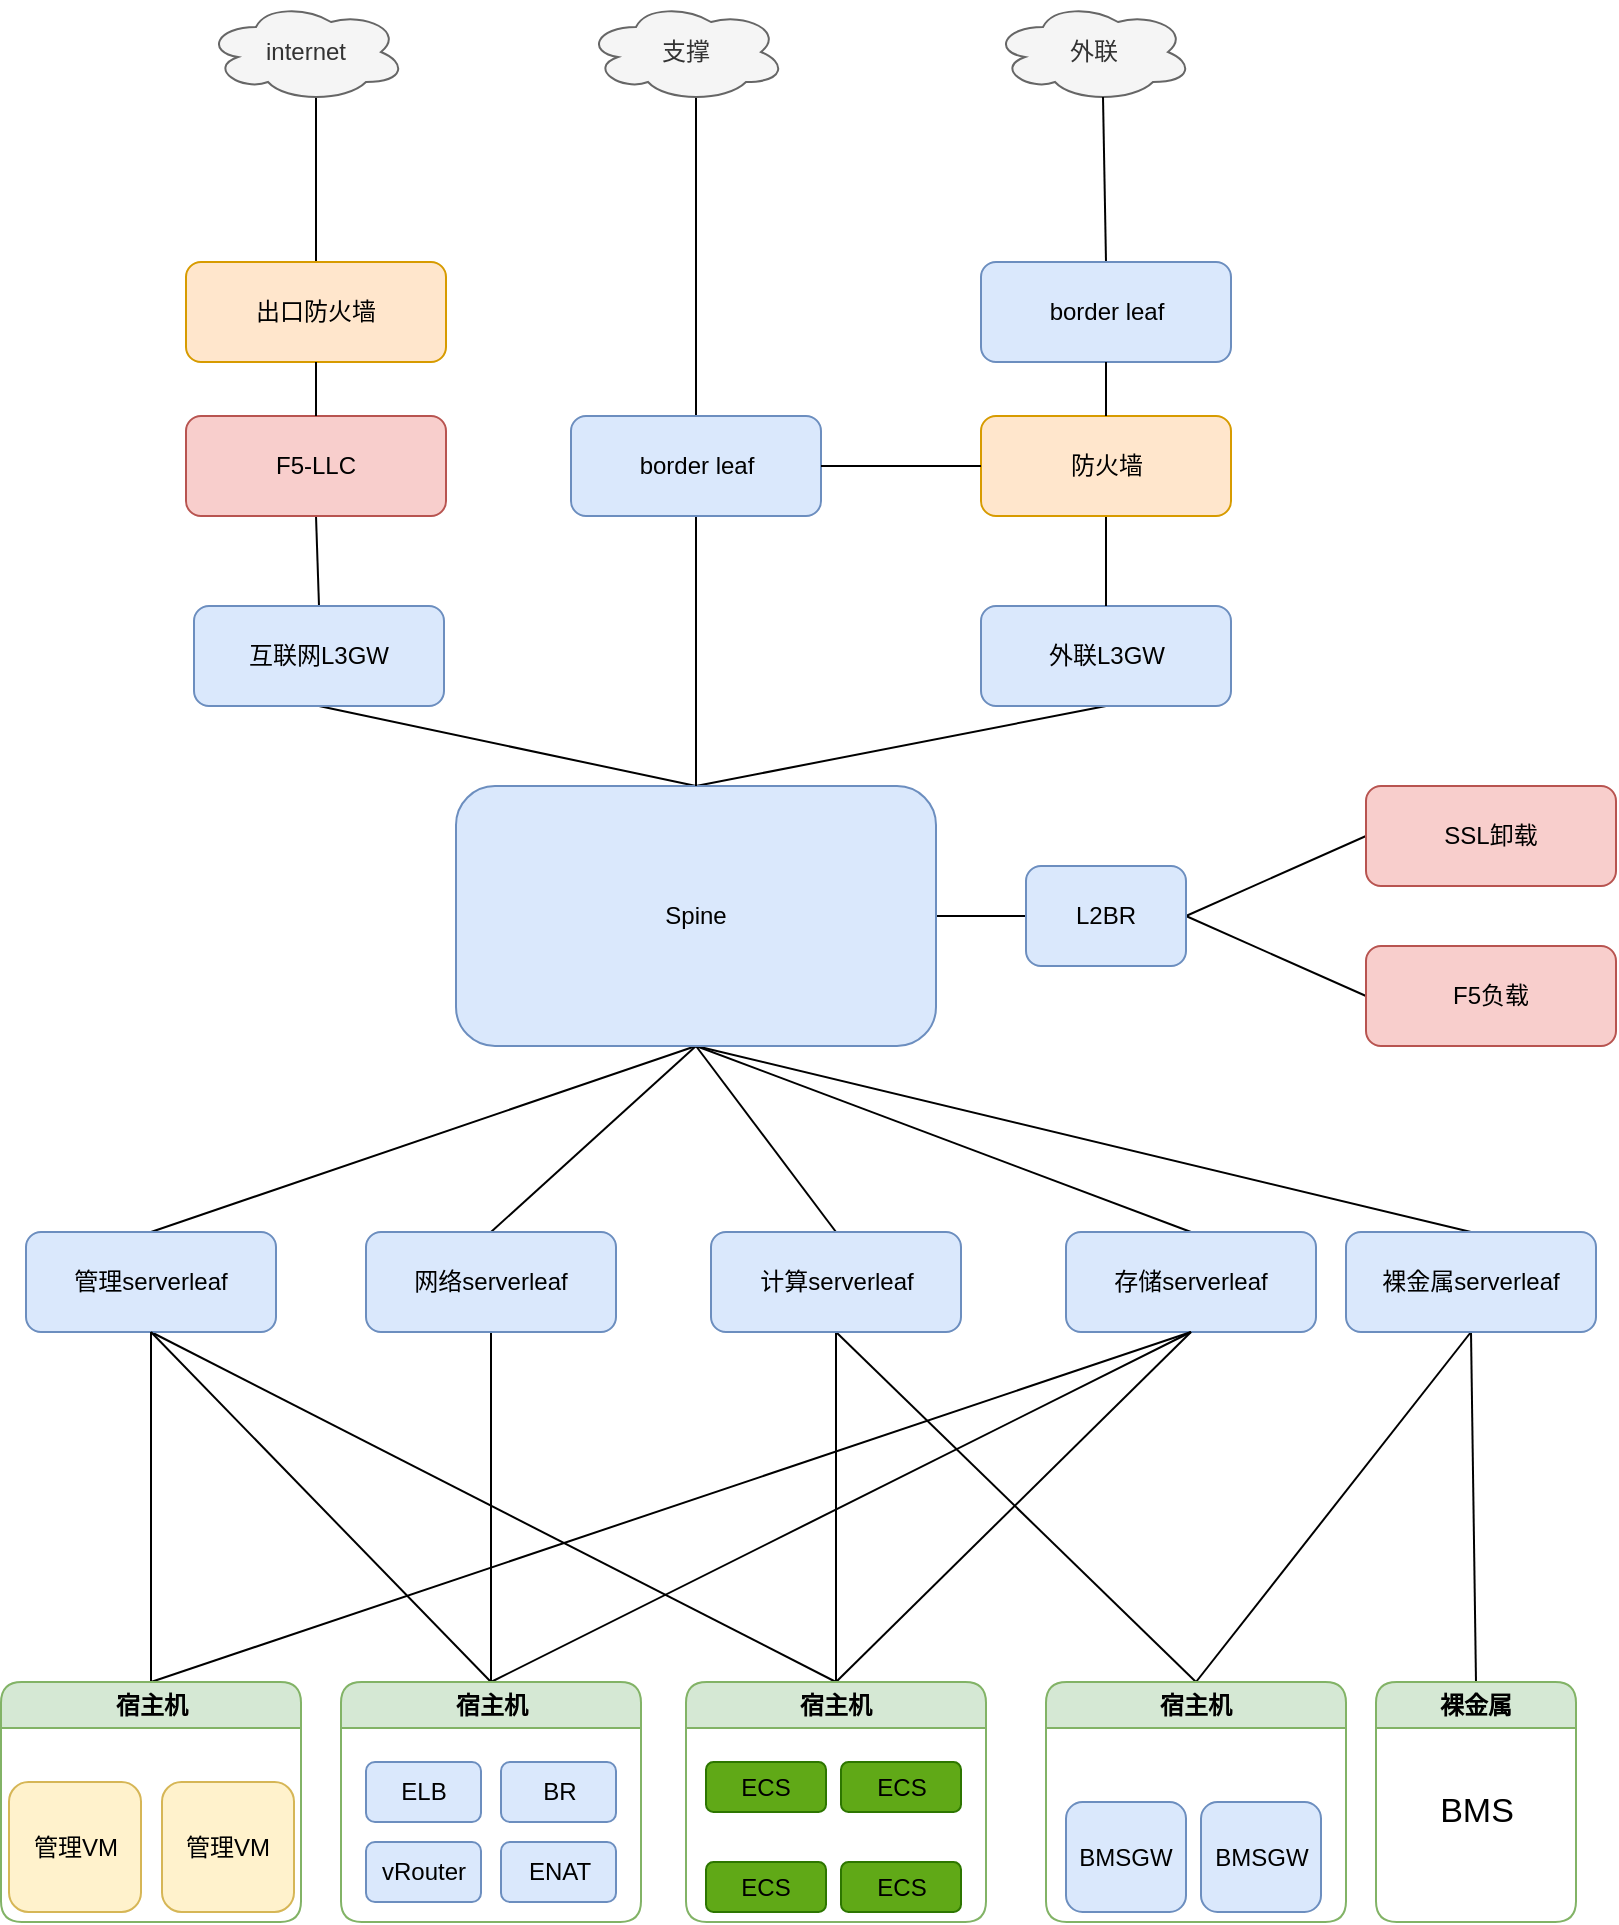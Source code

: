 <mxfile version="24.5.4" type="github">
  <diagram name="第 1 页" id="-AdflMlbAZ0lLxtPM5mr">
    <mxGraphModel dx="1193" dy="784" grid="1" gridSize="10" guides="1" tooltips="1" connect="1" arrows="0" fold="1" page="1" pageScale="1" pageWidth="827" pageHeight="1169" math="0" shadow="0">
      <root>
        <mxCell id="0" />
        <mxCell id="1" parent="0" />
        <mxCell id="uMnVHPd5ohVLabaKNJ_1-5" style="rounded=1;orthogonalLoop=1;jettySize=auto;html=1;exitX=0.55;exitY=0.95;exitDx=0;exitDy=0;exitPerimeter=0;entryX=0.5;entryY=0;entryDx=0;entryDy=0;shadow=0;deletable=1;cloneable=1;movable=1;strokeColor=default;align=center;verticalAlign=middle;fontFamily=Helvetica;fontSize=11;fontColor=default;labelBackgroundColor=default;startFill=1;endArrow=none;endFill=0;" edge="1" parent="1" source="uMnVHPd5ohVLabaKNJ_1-1" target="uMnVHPd5ohVLabaKNJ_1-2">
          <mxGeometry relative="1" as="geometry" />
        </mxCell>
        <mxCell id="uMnVHPd5ohVLabaKNJ_1-1" value="internet" style="ellipse;shape=cloud;whiteSpace=wrap;html=1;shadow=0;deletable=1;cloneable=1;movable=1;fillColor=#f5f5f5;fontColor=#333333;strokeColor=#666666;rounded=1;" vertex="1" parent="1">
          <mxGeometry x="120" y="68" width="100" height="50" as="geometry" />
        </mxCell>
        <mxCell id="uMnVHPd5ohVLabaKNJ_1-6" style="rounded=1;orthogonalLoop=1;jettySize=auto;html=1;exitX=0.5;exitY=1;exitDx=0;exitDy=0;entryX=0.5;entryY=0;entryDx=0;entryDy=0;shadow=0;deletable=1;cloneable=1;movable=1;strokeColor=default;align=center;verticalAlign=middle;fontFamily=Helvetica;fontSize=11;fontColor=default;labelBackgroundColor=default;startFill=1;endArrow=none;endFill=0;" edge="1" parent="1" source="uMnVHPd5ohVLabaKNJ_1-3" target="uMnVHPd5ohVLabaKNJ_1-7">
          <mxGeometry relative="1" as="geometry">
            <mxPoint x="180" y="390" as="targetPoint" />
          </mxGeometry>
        </mxCell>
        <mxCell id="uMnVHPd5ohVLabaKNJ_1-14" style="rounded=1;orthogonalLoop=1;jettySize=auto;html=1;exitX=0.5;exitY=1;exitDx=0;exitDy=0;entryX=0.5;entryY=0;entryDx=0;entryDy=0;shadow=0;deletable=1;cloneable=1;movable=1;strokeColor=default;align=center;verticalAlign=middle;fontFamily=Helvetica;fontSize=11;fontColor=default;labelBackgroundColor=default;startFill=1;endArrow=none;endFill=0;" edge="1" parent="1" source="uMnVHPd5ohVLabaKNJ_1-7" target="uMnVHPd5ohVLabaKNJ_1-9">
          <mxGeometry relative="1" as="geometry" />
        </mxCell>
        <mxCell id="uMnVHPd5ohVLabaKNJ_1-7" value="互联网L3GW" style="whiteSpace=wrap;html=1;rounded=1;shadow=0;deletable=1;cloneable=1;movable=1;fillColor=#dae8fc;strokeColor=#6c8ebf;" vertex="1" parent="1">
          <mxGeometry x="114" y="370" width="125" height="50" as="geometry" />
        </mxCell>
        <mxCell id="uMnVHPd5ohVLabaKNJ_1-15" style="rounded=1;orthogonalLoop=1;jettySize=auto;html=1;exitX=0.5;exitY=0;exitDx=0;exitDy=0;entryX=0.5;entryY=1;entryDx=0;entryDy=0;shadow=0;deletable=1;cloneable=1;movable=1;strokeColor=default;align=center;verticalAlign=middle;fontFamily=Helvetica;fontSize=11;fontColor=default;labelBackgroundColor=default;startFill=1;endArrow=none;endFill=0;" edge="1" parent="1" source="uMnVHPd5ohVLabaKNJ_1-9" target="uMnVHPd5ohVLabaKNJ_1-11">
          <mxGeometry relative="1" as="geometry" />
        </mxCell>
        <mxCell id="uMnVHPd5ohVLabaKNJ_1-16" style="rounded=1;orthogonalLoop=1;jettySize=auto;html=1;exitX=1;exitY=0.5;exitDx=0;exitDy=0;entryX=0;entryY=0.5;entryDx=0;entryDy=0;shadow=0;deletable=1;cloneable=1;movable=1;strokeColor=default;align=center;verticalAlign=middle;fontFamily=Helvetica;fontSize=11;fontColor=default;labelBackgroundColor=default;startFill=1;endArrow=none;endFill=0;" edge="1" parent="1" source="uMnVHPd5ohVLabaKNJ_1-9" target="uMnVHPd5ohVLabaKNJ_1-12">
          <mxGeometry relative="1" as="geometry" />
        </mxCell>
        <mxCell id="uMnVHPd5ohVLabaKNJ_1-27" style="rounded=1;orthogonalLoop=1;jettySize=auto;html=1;exitX=0.5;exitY=1;exitDx=0;exitDy=0;entryX=0.5;entryY=0;entryDx=0;entryDy=0;shadow=0;deletable=1;cloneable=1;movable=1;endFill=0;startFill=1;endArrow=none;strokeColor=default;align=center;verticalAlign=middle;fontFamily=Helvetica;fontSize=11;fontColor=default;labelBackgroundColor=default;" edge="1" parent="1" source="uMnVHPd5ohVLabaKNJ_1-9" target="uMnVHPd5ohVLabaKNJ_1-21">
          <mxGeometry relative="1" as="geometry" />
        </mxCell>
        <mxCell id="uMnVHPd5ohVLabaKNJ_1-28" style="rounded=1;orthogonalLoop=1;jettySize=auto;html=1;exitX=0.5;exitY=0;exitDx=0;exitDy=0;entryX=0.5;entryY=1;entryDx=0;entryDy=0;shadow=0;deletable=1;cloneable=1;movable=1;perimeterSpacing=0;strokeColor=default;align=center;verticalAlign=middle;fontFamily=Helvetica;fontSize=11;fontColor=default;labelBackgroundColor=default;startFill=1;endArrow=none;endFill=0;" edge="1" parent="1" source="uMnVHPd5ohVLabaKNJ_1-23" target="uMnVHPd5ohVLabaKNJ_1-9">
          <mxGeometry relative="1" as="geometry">
            <mxPoint x="375" y="580" as="targetPoint" />
          </mxGeometry>
        </mxCell>
        <mxCell id="uMnVHPd5ohVLabaKNJ_1-29" style="rounded=1;orthogonalLoop=1;jettySize=auto;html=1;exitX=0.5;exitY=1;exitDx=0;exitDy=0;entryX=0.5;entryY=0;entryDx=0;entryDy=0;shadow=0;deletable=1;cloneable=1;movable=1;endFill=0;strokeColor=default;align=center;verticalAlign=middle;fontFamily=Helvetica;fontSize=11;fontColor=default;labelBackgroundColor=default;startFill=1;endArrow=none;" edge="1" parent="1" source="uMnVHPd5ohVLabaKNJ_1-9" target="uMnVHPd5ohVLabaKNJ_1-22">
          <mxGeometry relative="1" as="geometry" />
        </mxCell>
        <mxCell id="uMnVHPd5ohVLabaKNJ_1-30" style="rounded=1;orthogonalLoop=1;jettySize=auto;html=1;exitX=0.5;exitY=1;exitDx=0;exitDy=0;shadow=0;deletable=1;cloneable=1;movable=1;endArrow=none;endFill=0;startFill=1;entryX=0.5;entryY=0;entryDx=0;entryDy=0;" edge="1" parent="1" source="uMnVHPd5ohVLabaKNJ_1-9" target="uMnVHPd5ohVLabaKNJ_1-24">
          <mxGeometry relative="1" as="geometry" />
        </mxCell>
        <mxCell id="uMnVHPd5ohVLabaKNJ_1-80" style="edgeStyle=none;rounded=1;orthogonalLoop=1;jettySize=auto;html=1;exitX=0.5;exitY=1;exitDx=0;exitDy=0;entryX=0.5;entryY=0;entryDx=0;entryDy=0;shadow=0;strokeColor=default;align=center;verticalAlign=middle;fontFamily=Helvetica;fontSize=11;fontColor=default;labelBackgroundColor=default;startFill=1;endArrow=none;endFill=0;" edge="1" parent="1" source="uMnVHPd5ohVLabaKNJ_1-9" target="uMnVHPd5ohVLabaKNJ_1-72">
          <mxGeometry relative="1" as="geometry" />
        </mxCell>
        <mxCell id="uMnVHPd5ohVLabaKNJ_1-9" value="Spine" style="rounded=1;whiteSpace=wrap;html=1;shadow=0;deletable=1;cloneable=1;movable=1;fillColor=#dae8fc;strokeColor=#6c8ebf;" vertex="1" parent="1">
          <mxGeometry x="245" y="460" width="240" height="130" as="geometry" />
        </mxCell>
        <mxCell id="uMnVHPd5ohVLabaKNJ_1-11" value="外联L3GW" style="whiteSpace=wrap;html=1;rounded=1;shadow=0;deletable=1;cloneable=1;movable=1;fillColor=#dae8fc;strokeColor=#6c8ebf;" vertex="1" parent="1">
          <mxGeometry x="507.5" y="370" width="125" height="50" as="geometry" />
        </mxCell>
        <mxCell id="uMnVHPd5ohVLabaKNJ_1-41" style="rounded=1;orthogonalLoop=1;jettySize=auto;html=1;exitX=1;exitY=0.5;exitDx=0;exitDy=0;entryX=0;entryY=0.5;entryDx=0;entryDy=0;shadow=0;deletable=1;cloneable=1;movable=1;strokeColor=default;align=center;verticalAlign=middle;fontFamily=Helvetica;fontSize=11;fontColor=default;labelBackgroundColor=default;startFill=1;endArrow=none;endFill=0;" edge="1" parent="1" source="uMnVHPd5ohVLabaKNJ_1-12" target="uMnVHPd5ohVLabaKNJ_1-40">
          <mxGeometry relative="1" as="geometry" />
        </mxCell>
        <mxCell id="uMnVHPd5ohVLabaKNJ_1-42" style="rounded=1;orthogonalLoop=1;jettySize=auto;html=1;exitX=1;exitY=0.5;exitDx=0;exitDy=0;entryX=0;entryY=0.5;entryDx=0;entryDy=0;shadow=0;deletable=1;cloneable=1;movable=1;strokeColor=default;align=center;verticalAlign=middle;fontFamily=Helvetica;fontSize=11;fontColor=default;labelBackgroundColor=default;startFill=1;endArrow=none;endFill=0;" edge="1" parent="1" source="uMnVHPd5ohVLabaKNJ_1-12" target="uMnVHPd5ohVLabaKNJ_1-39">
          <mxGeometry relative="1" as="geometry" />
        </mxCell>
        <mxCell id="uMnVHPd5ohVLabaKNJ_1-12" value="L2BR" style="whiteSpace=wrap;html=1;rounded=1;shadow=0;deletable=1;cloneable=1;movable=1;fillColor=#dae8fc;strokeColor=#6c8ebf;" vertex="1" parent="1">
          <mxGeometry x="530" y="500" width="80" height="50" as="geometry" />
        </mxCell>
        <mxCell id="uMnVHPd5ohVLabaKNJ_1-13" value="" style="endArrow=none;html=1;rounded=1;entryX=0.5;entryY=1;entryDx=0;entryDy=0;exitX=0.5;exitY=0;exitDx=0;exitDy=0;shadow=0;deletable=1;cloneable=1;movable=1;" edge="1" parent="1" source="uMnVHPd5ohVLabaKNJ_1-9" target="uMnVHPd5ohVLabaKNJ_1-10">
          <mxGeometry width="50" height="50" relative="1" as="geometry">
            <mxPoint x="400" y="510" as="sourcePoint" />
            <mxPoint x="450" y="460" as="targetPoint" />
          </mxGeometry>
        </mxCell>
        <mxCell id="uMnVHPd5ohVLabaKNJ_1-20" value="" style="rounded=1;orthogonalLoop=1;jettySize=auto;html=1;shadow=0;deletable=1;cloneable=1;movable=1;strokeColor=default;align=center;verticalAlign=middle;fontFamily=Helvetica;fontSize=11;fontColor=default;labelBackgroundColor=default;startFill=1;endArrow=none;endFill=0;" edge="1" parent="1" source="uMnVHPd5ohVLabaKNJ_1-19" target="uMnVHPd5ohVLabaKNJ_1-11">
          <mxGeometry relative="1" as="geometry" />
        </mxCell>
        <mxCell id="uMnVHPd5ohVLabaKNJ_1-31" style="rounded=1;orthogonalLoop=1;jettySize=auto;html=1;exitX=0.5;exitY=1;exitDx=0;exitDy=0;shadow=0;entryX=0.5;entryY=0;entryDx=0;entryDy=0;deletable=1;cloneable=1;movable=1;strokeColor=default;align=center;verticalAlign=middle;fontFamily=Helvetica;fontSize=11;fontColor=default;labelBackgroundColor=default;startFill=1;endArrow=none;endFill=0;" edge="1" parent="1" source="uMnVHPd5ohVLabaKNJ_1-21" target="uMnVHPd5ohVLabaKNJ_1-48">
          <mxGeometry relative="1" as="geometry" />
        </mxCell>
        <mxCell id="uMnVHPd5ohVLabaKNJ_1-70" style="edgeStyle=none;rounded=1;orthogonalLoop=1;jettySize=auto;html=1;exitX=0.5;exitY=1;exitDx=0;exitDy=0;entryX=0.5;entryY=0;entryDx=0;entryDy=0;shadow=0;strokeColor=default;align=center;verticalAlign=middle;fontFamily=Helvetica;fontSize=11;fontColor=default;labelBackgroundColor=default;startFill=1;endArrow=none;endFill=0;" edge="1" parent="1" source="uMnVHPd5ohVLabaKNJ_1-21" target="uMnVHPd5ohVLabaKNJ_1-67">
          <mxGeometry relative="1" as="geometry" />
        </mxCell>
        <mxCell id="uMnVHPd5ohVLabaKNJ_1-21" value="计算serverleaf" style="whiteSpace=wrap;html=1;rounded=1;shadow=0;deletable=1;cloneable=1;movable=1;fillColor=#dae8fc;strokeColor=#6c8ebf;" vertex="1" parent="1">
          <mxGeometry x="372.5" y="683" width="125" height="50" as="geometry" />
        </mxCell>
        <mxCell id="uMnVHPd5ohVLabaKNJ_1-33" style="rounded=1;orthogonalLoop=1;jettySize=auto;html=1;exitX=0.5;exitY=1;exitDx=0;exitDy=0;entryX=0.5;entryY=0;entryDx=0;entryDy=0;shadow=0;deletable=1;cloneable=1;movable=1;strokeColor=default;align=center;verticalAlign=middle;fontFamily=Helvetica;fontSize=11;fontColor=default;labelBackgroundColor=default;startFill=1;endArrow=none;endFill=0;" edge="1" parent="1" source="uMnVHPd5ohVLabaKNJ_1-22" target="uMnVHPd5ohVLabaKNJ_1-49">
          <mxGeometry relative="1" as="geometry" />
        </mxCell>
        <mxCell id="uMnVHPd5ohVLabaKNJ_1-22" value="网络serverleaf" style="whiteSpace=wrap;html=1;rounded=1;shadow=0;deletable=1;cloneable=1;movable=1;fillColor=#dae8fc;strokeColor=#6c8ebf;" vertex="1" parent="1">
          <mxGeometry x="200" y="683" width="125" height="50" as="geometry" />
        </mxCell>
        <mxCell id="uMnVHPd5ohVLabaKNJ_1-57" style="rounded=1;orthogonalLoop=1;jettySize=auto;html=1;exitX=0.5;exitY=1;exitDx=0;exitDy=0;entryX=0.5;entryY=0;entryDx=0;entryDy=0;deletable=1;cloneable=1;movable=1;shadow=0;strokeColor=default;align=center;verticalAlign=middle;fontFamily=Helvetica;fontSize=11;fontColor=default;labelBackgroundColor=default;startFill=1;endArrow=none;endFill=0;" edge="1" parent="1" source="uMnVHPd5ohVLabaKNJ_1-23" target="uMnVHPd5ohVLabaKNJ_1-48">
          <mxGeometry relative="1" as="geometry" />
        </mxCell>
        <mxCell id="uMnVHPd5ohVLabaKNJ_1-23" value="管理serverleaf" style="whiteSpace=wrap;html=1;rounded=1;shadow=0;deletable=1;cloneable=1;movable=1;fillColor=#dae8fc;strokeColor=#6c8ebf;" vertex="1" parent="1">
          <mxGeometry x="30" y="683" width="125" height="50" as="geometry" />
        </mxCell>
        <mxCell id="uMnVHPd5ohVLabaKNJ_1-24" value="存储serverleaf" style="whiteSpace=wrap;html=1;rounded=1;shadow=0;deletable=1;cloneable=1;movable=1;fillColor=#dae8fc;strokeColor=#6c8ebf;" vertex="1" parent="1">
          <mxGeometry x="550" y="683" width="125" height="50" as="geometry" />
        </mxCell>
        <mxCell id="uMnVHPd5ohVLabaKNJ_1-35" style="rounded=1;orthogonalLoop=1;jettySize=auto;html=1;exitX=0.5;exitY=0;exitDx=0;exitDy=0;entryX=0.5;entryY=1;entryDx=0;entryDy=0;shadow=0;deletable=1;cloneable=1;movable=1;strokeColor=default;align=center;verticalAlign=middle;fontFamily=Helvetica;fontSize=11;fontColor=default;labelBackgroundColor=default;startFill=1;endArrow=none;endFill=0;" edge="1" parent="1" source="uMnVHPd5ohVLabaKNJ_1-50" target="uMnVHPd5ohVLabaKNJ_1-23">
          <mxGeometry relative="1" as="geometry" />
        </mxCell>
        <mxCell id="uMnVHPd5ohVLabaKNJ_1-36" value="外联" style="ellipse;shape=cloud;whiteSpace=wrap;html=1;shadow=0;deletable=1;cloneable=1;movable=1;fillColor=#f5f5f5;fontColor=#333333;strokeColor=#666666;rounded=1;" vertex="1" parent="1">
          <mxGeometry x="513.5" y="68" width="100" height="50" as="geometry" />
        </mxCell>
        <mxCell id="uMnVHPd5ohVLabaKNJ_1-38" style="rounded=1;orthogonalLoop=1;jettySize=auto;html=1;exitX=0.55;exitY=0.95;exitDx=0;exitDy=0;exitPerimeter=0;entryX=0.5;entryY=0;entryDx=0;entryDy=0;shadow=0;deletable=1;cloneable=1;movable=1;strokeColor=default;align=center;verticalAlign=middle;fontFamily=Helvetica;fontSize=11;fontColor=default;labelBackgroundColor=default;startFill=1;endArrow=none;endFill=0;" edge="1" parent="1" source="uMnVHPd5ohVLabaKNJ_1-37" target="uMnVHPd5ohVLabaKNJ_1-10">
          <mxGeometry relative="1" as="geometry" />
        </mxCell>
        <mxCell id="uMnVHPd5ohVLabaKNJ_1-37" value="支撑" style="ellipse;shape=cloud;whiteSpace=wrap;html=1;shadow=0;deletable=1;cloneable=1;movable=1;fillColor=#f5f5f5;fontColor=#333333;strokeColor=#666666;rounded=1;" vertex="1" parent="1">
          <mxGeometry x="310" y="68" width="100" height="50" as="geometry" />
        </mxCell>
        <mxCell id="uMnVHPd5ohVLabaKNJ_1-39" value="F5负载" style="whiteSpace=wrap;html=1;rounded=1;shadow=0;deletable=1;cloneable=1;movable=1;fillColor=#f8cecc;strokeColor=#b85450;" vertex="1" parent="1">
          <mxGeometry x="700" y="540" width="125" height="50" as="geometry" />
        </mxCell>
        <mxCell id="uMnVHPd5ohVLabaKNJ_1-40" value="SSL卸载" style="whiteSpace=wrap;html=1;rounded=1;shadow=0;deletable=1;cloneable=1;movable=1;fillColor=#f8cecc;strokeColor=#b85450;" vertex="1" parent="1">
          <mxGeometry x="700" y="460" width="125" height="50" as="geometry" />
        </mxCell>
        <mxCell id="uMnVHPd5ohVLabaKNJ_1-43" style="rounded=1;orthogonalLoop=1;jettySize=auto;html=1;exitX=0.5;exitY=0;exitDx=0;exitDy=0;entryX=0.55;entryY=0.95;entryDx=0;entryDy=0;entryPerimeter=0;shadow=0;deletable=1;cloneable=1;movable=1;strokeColor=default;align=center;verticalAlign=middle;fontFamily=Helvetica;fontSize=11;fontColor=default;labelBackgroundColor=default;startFill=1;endArrow=none;endFill=0;" edge="1" parent="1" source="uMnVHPd5ohVLabaKNJ_1-17" target="uMnVHPd5ohVLabaKNJ_1-36">
          <mxGeometry relative="1" as="geometry" />
        </mxCell>
        <mxCell id="uMnVHPd5ohVLabaKNJ_1-64" style="edgeStyle=none;rounded=1;orthogonalLoop=1;jettySize=auto;html=1;exitX=0.5;exitY=0;exitDx=0;exitDy=0;entryX=0.5;entryY=1;entryDx=0;entryDy=0;shadow=0;strokeColor=default;align=center;verticalAlign=middle;fontFamily=Helvetica;fontSize=11;fontColor=default;labelBackgroundColor=default;startFill=1;endArrow=none;endFill=0;" edge="1" parent="1" source="uMnVHPd5ohVLabaKNJ_1-48" target="uMnVHPd5ohVLabaKNJ_1-24">
          <mxGeometry relative="1" as="geometry" />
        </mxCell>
        <mxCell id="uMnVHPd5ohVLabaKNJ_1-48" value="宿主机" style="swimlane;whiteSpace=wrap;html=1;deletable=1;cloneable=1;movable=1;fillColor=#d5e8d4;strokeColor=#82b366;rounded=1;" vertex="1" parent="1">
          <mxGeometry x="360" y="908" width="150" height="120" as="geometry">
            <mxRectangle x="360" y="800" width="80" height="30" as="alternateBounds" />
          </mxGeometry>
        </mxCell>
        <mxCell id="uMnVHPd5ohVLabaKNJ_1-26" value="ECS" style="whiteSpace=wrap;html=1;rounded=1;shadow=0;deletable=1;cloneable=1;movable=1;fillColor=#60a917;fontColor=#000000;strokeColor=#2D7600;align=center;verticalAlign=middle;fontFamily=Helvetica;fontSize=12;fontStyle=0;" vertex="1" parent="uMnVHPd5ohVLabaKNJ_1-48">
          <mxGeometry x="10" y="90" width="60" height="25" as="geometry" />
        </mxCell>
        <mxCell id="uMnVHPd5ohVLabaKNJ_1-58" value="ECS" style="whiteSpace=wrap;html=1;rounded=1;shadow=0;deletable=1;cloneable=1;movable=1;fillColor=#60a917;fontColor=#000000;strokeColor=#2D7600;align=center;verticalAlign=middle;fontFamily=Helvetica;fontSize=12;fontStyle=0;" vertex="1" parent="uMnVHPd5ohVLabaKNJ_1-48">
          <mxGeometry x="77.5" y="90" width="60" height="25" as="geometry" />
        </mxCell>
        <mxCell id="uMnVHPd5ohVLabaKNJ_1-78" value="ECS" style="whiteSpace=wrap;html=1;rounded=1;shadow=0;deletable=1;cloneable=1;movable=1;fillColor=#60a917;fontColor=#000000;strokeColor=#2D7600;align=center;verticalAlign=middle;fontFamily=Helvetica;fontSize=12;fontStyle=0;" vertex="1" parent="uMnVHPd5ohVLabaKNJ_1-48">
          <mxGeometry x="10" y="40" width="60" height="25" as="geometry" />
        </mxCell>
        <mxCell id="uMnVHPd5ohVLabaKNJ_1-79" value="ECS" style="whiteSpace=wrap;html=1;rounded=1;shadow=0;deletable=1;cloneable=1;movable=1;fillColor=#60a917;fontColor=#000000;strokeColor=#2D7600;align=center;verticalAlign=middle;fontFamily=Helvetica;fontSize=12;fontStyle=0;" vertex="1" parent="uMnVHPd5ohVLabaKNJ_1-48">
          <mxGeometry x="77.5" y="40" width="60" height="25" as="geometry" />
        </mxCell>
        <mxCell id="uMnVHPd5ohVLabaKNJ_1-63" style="edgeStyle=none;rounded=1;orthogonalLoop=1;jettySize=auto;html=1;exitX=0.5;exitY=0;exitDx=0;exitDy=0;entryX=0.5;entryY=1;entryDx=0;entryDy=0;shadow=0;strokeColor=default;align=center;verticalAlign=middle;fontFamily=Helvetica;fontSize=11;fontColor=default;labelBackgroundColor=default;startFill=1;endArrow=none;endFill=0;" edge="1" parent="1" source="uMnVHPd5ohVLabaKNJ_1-49" target="uMnVHPd5ohVLabaKNJ_1-23">
          <mxGeometry relative="1" as="geometry" />
        </mxCell>
        <mxCell id="uMnVHPd5ohVLabaKNJ_1-66" style="edgeStyle=none;rounded=1;orthogonalLoop=1;jettySize=auto;html=1;exitX=0.5;exitY=0;exitDx=0;exitDy=0;entryX=0.5;entryY=1;entryDx=0;entryDy=0;shadow=0;strokeColor=default;align=center;verticalAlign=middle;fontFamily=Helvetica;fontSize=11;fontColor=default;labelBackgroundColor=default;startFill=1;endArrow=none;endFill=0;" edge="1" parent="1" source="uMnVHPd5ohVLabaKNJ_1-49" target="uMnVHPd5ohVLabaKNJ_1-24">
          <mxGeometry relative="1" as="geometry" />
        </mxCell>
        <mxCell id="uMnVHPd5ohVLabaKNJ_1-49" value="宿主机" style="swimlane;whiteSpace=wrap;html=1;deletable=1;cloneable=1;movable=1;fillColor=#d5e8d4;strokeColor=#82b366;rounded=1;" vertex="1" parent="1">
          <mxGeometry x="187.5" y="908" width="150" height="120" as="geometry" />
        </mxCell>
        <mxCell id="uMnVHPd5ohVLabaKNJ_1-32" value="ELB" style="whiteSpace=wrap;html=1;rounded=1;shadow=0;deletable=1;cloneable=1;movable=1;fillColor=#dae8fc;strokeColor=#6c8ebf;" vertex="1" parent="uMnVHPd5ohVLabaKNJ_1-49">
          <mxGeometry x="12.5" y="40" width="57.5" height="30" as="geometry" />
        </mxCell>
        <mxCell id="uMnVHPd5ohVLabaKNJ_1-59" value="BR" style="whiteSpace=wrap;html=1;rounded=1;shadow=0;deletable=1;cloneable=1;movable=1;fillColor=#dae8fc;strokeColor=#6c8ebf;" vertex="1" parent="uMnVHPd5ohVLabaKNJ_1-49">
          <mxGeometry x="80" y="40" width="57.5" height="30" as="geometry" />
        </mxCell>
        <mxCell id="uMnVHPd5ohVLabaKNJ_1-60" value="vRouter" style="whiteSpace=wrap;html=1;rounded=1;shadow=0;deletable=1;cloneable=1;movable=1;fillColor=#dae8fc;strokeColor=#6c8ebf;" vertex="1" parent="uMnVHPd5ohVLabaKNJ_1-49">
          <mxGeometry x="12.5" y="80" width="57.5" height="30" as="geometry" />
        </mxCell>
        <mxCell id="uMnVHPd5ohVLabaKNJ_1-61" value="ENAT" style="whiteSpace=wrap;html=1;rounded=1;shadow=0;deletable=1;cloneable=1;movable=1;fillColor=#dae8fc;strokeColor=#6c8ebf;" vertex="1" parent="uMnVHPd5ohVLabaKNJ_1-49">
          <mxGeometry x="80" y="80" width="57.5" height="30" as="geometry" />
        </mxCell>
        <mxCell id="uMnVHPd5ohVLabaKNJ_1-65" style="edgeStyle=none;rounded=1;orthogonalLoop=1;jettySize=auto;html=1;exitX=0.5;exitY=0;exitDx=0;exitDy=0;shadow=0;strokeColor=default;align=center;verticalAlign=middle;fontFamily=Helvetica;fontSize=11;fontColor=default;labelBackgroundColor=default;startFill=1;endArrow=none;endFill=0;entryX=0.5;entryY=1;entryDx=0;entryDy=0;" edge="1" parent="1" source="uMnVHPd5ohVLabaKNJ_1-50" target="uMnVHPd5ohVLabaKNJ_1-24">
          <mxGeometry relative="1" as="geometry">
            <mxPoint x="610" y="720" as="targetPoint" />
          </mxGeometry>
        </mxCell>
        <mxCell id="uMnVHPd5ohVLabaKNJ_1-50" value="宿主机" style="swimlane;whiteSpace=wrap;html=1;deletable=1;cloneable=1;movable=1;fillColor=#d5e8d4;strokeColor=#82b366;rounded=1;" vertex="1" parent="1">
          <mxGeometry x="17.5" y="908" width="150" height="120" as="geometry" />
        </mxCell>
        <mxCell id="uMnVHPd5ohVLabaKNJ_1-34" value="管理VM" style="whiteSpace=wrap;html=1;rounded=1;shadow=0;deletable=1;cloneable=1;movable=1;fillColor=#fff2cc;strokeColor=#d6b656;" vertex="1" parent="uMnVHPd5ohVLabaKNJ_1-50">
          <mxGeometry x="4" y="50" width="66" height="65" as="geometry" />
        </mxCell>
        <mxCell id="uMnVHPd5ohVLabaKNJ_1-62" value="管理VM" style="whiteSpace=wrap;html=1;rounded=1;shadow=0;deletable=1;cloneable=1;movable=1;fillColor=#fff2cc;strokeColor=#d6b656;" vertex="1" parent="uMnVHPd5ohVLabaKNJ_1-50">
          <mxGeometry x="80.5" y="50" width="66" height="65" as="geometry" />
        </mxCell>
        <mxCell id="uMnVHPd5ohVLabaKNJ_1-10" value="border leaf" style="whiteSpace=wrap;html=1;rounded=1;shadow=0;deletable=1;cloneable=1;movable=1;fillColor=#dae8fc;strokeColor=#6c8ebf;" vertex="1" parent="1">
          <mxGeometry x="302.5" y="275" width="125" height="50" as="geometry" />
        </mxCell>
        <mxCell id="uMnVHPd5ohVLabaKNJ_1-2" value="出口防火墙" style="rounded=1;whiteSpace=wrap;html=1;shadow=0;deletable=1;cloneable=1;movable=1;fillColor=#ffe6cc;strokeColor=#d79b00;" vertex="1" parent="1">
          <mxGeometry x="110" y="198" width="130" height="50" as="geometry" />
        </mxCell>
        <mxCell id="uMnVHPd5ohVLabaKNJ_1-3" value="F5-LLC" style="whiteSpace=wrap;html=1;rounded=1;shadow=0;deletable=1;cloneable=1;movable=1;fillColor=#f8cecc;strokeColor=#b85450;" vertex="1" parent="1">
          <mxGeometry x="110" y="275" width="130" height="50" as="geometry" />
        </mxCell>
        <mxCell id="uMnVHPd5ohVLabaKNJ_1-4" value="" style="rounded=1;orthogonalLoop=1;jettySize=auto;html=1;shadow=0;deletable=1;cloneable=1;movable=1;strokeColor=default;align=center;verticalAlign=middle;fontFamily=Helvetica;fontSize=11;fontColor=default;labelBackgroundColor=default;startFill=1;endArrow=none;endFill=0;" edge="1" parent="1" source="uMnVHPd5ohVLabaKNJ_1-2" target="uMnVHPd5ohVLabaKNJ_1-3">
          <mxGeometry relative="1" as="geometry" />
        </mxCell>
        <mxCell id="uMnVHPd5ohVLabaKNJ_1-19" value="防火墙" style="whiteSpace=wrap;html=1;rounded=1;shadow=0;deletable=1;cloneable=1;movable=1;fillColor=#ffe6cc;strokeColor=#d79b00;" vertex="1" parent="1">
          <mxGeometry x="507.5" y="275" width="125" height="50" as="geometry" />
        </mxCell>
        <mxCell id="uMnVHPd5ohVLabaKNJ_1-44" style="rounded=1;orthogonalLoop=1;jettySize=auto;html=1;exitX=1;exitY=0.5;exitDx=0;exitDy=0;entryX=0;entryY=0.5;entryDx=0;entryDy=0;shadow=0;deletable=1;cloneable=1;movable=1;strokeColor=default;align=center;verticalAlign=middle;fontFamily=Helvetica;fontSize=11;fontColor=default;labelBackgroundColor=default;startFill=1;endArrow=none;endFill=0;" edge="1" parent="1" source="uMnVHPd5ohVLabaKNJ_1-10" target="uMnVHPd5ohVLabaKNJ_1-19">
          <mxGeometry relative="1" as="geometry" />
        </mxCell>
        <mxCell id="uMnVHPd5ohVLabaKNJ_1-17" value="border leaf" style="whiteSpace=wrap;html=1;rounded=1;shadow=0;deletable=1;cloneable=1;movable=1;fillColor=#dae8fc;strokeColor=#6c8ebf;" vertex="1" parent="1">
          <mxGeometry x="507.5" y="198" width="125" height="50" as="geometry" />
        </mxCell>
        <mxCell id="uMnVHPd5ohVLabaKNJ_1-18" style="rounded=1;orthogonalLoop=1;jettySize=auto;html=1;exitX=0.5;exitY=0;exitDx=0;exitDy=0;entryX=0.5;entryY=1;entryDx=0;entryDy=0;shadow=0;deletable=1;cloneable=1;movable=1;strokeColor=default;align=center;verticalAlign=middle;fontFamily=Helvetica;fontSize=11;fontColor=default;labelBackgroundColor=default;startFill=1;endArrow=none;endFill=0;" edge="1" parent="1" source="uMnVHPd5ohVLabaKNJ_1-19" target="uMnVHPd5ohVLabaKNJ_1-17">
          <mxGeometry relative="1" as="geometry" />
        </mxCell>
        <mxCell id="uMnVHPd5ohVLabaKNJ_1-76" style="edgeStyle=none;rounded=1;orthogonalLoop=1;jettySize=auto;html=1;exitX=0.5;exitY=0;exitDx=0;exitDy=0;entryX=0.5;entryY=1;entryDx=0;entryDy=0;shadow=0;strokeColor=default;align=center;verticalAlign=middle;fontFamily=Helvetica;fontSize=11;fontColor=default;labelBackgroundColor=default;startFill=1;endArrow=none;endFill=0;" edge="1" parent="1" source="uMnVHPd5ohVLabaKNJ_1-67" target="uMnVHPd5ohVLabaKNJ_1-72">
          <mxGeometry relative="1" as="geometry" />
        </mxCell>
        <mxCell id="uMnVHPd5ohVLabaKNJ_1-67" value="宿主机" style="swimlane;whiteSpace=wrap;html=1;deletable=1;cloneable=1;movable=1;fillColor=#d5e8d4;strokeColor=#82b366;rounded=1;" vertex="1" parent="1">
          <mxGeometry x="540" y="908" width="150" height="120" as="geometry">
            <mxRectangle x="540" y="800" width="80" height="30" as="alternateBounds" />
          </mxGeometry>
        </mxCell>
        <mxCell id="uMnVHPd5ohVLabaKNJ_1-68" value="BMSGW" style="whiteSpace=wrap;html=1;rounded=1;shadow=0;deletable=1;cloneable=1;movable=1;fillColor=#dae8fc;strokeColor=#6c8ebf;" vertex="1" parent="uMnVHPd5ohVLabaKNJ_1-67">
          <mxGeometry x="10" y="60" width="60" height="55" as="geometry" />
        </mxCell>
        <mxCell id="uMnVHPd5ohVLabaKNJ_1-69" value="BMSGW" style="whiteSpace=wrap;html=1;rounded=1;shadow=0;deletable=1;cloneable=1;movable=1;fillColor=#dae8fc;strokeColor=#6c8ebf;" vertex="1" parent="uMnVHPd5ohVLabaKNJ_1-67">
          <mxGeometry x="77.5" y="60" width="60" height="55" as="geometry" />
        </mxCell>
        <mxCell id="uMnVHPd5ohVLabaKNJ_1-77" style="edgeStyle=none;rounded=1;orthogonalLoop=1;jettySize=auto;html=1;exitX=0.5;exitY=1;exitDx=0;exitDy=0;entryX=0.5;entryY=0;entryDx=0;entryDy=0;shadow=0;strokeColor=default;align=center;verticalAlign=middle;fontFamily=Helvetica;fontSize=11;fontColor=default;labelBackgroundColor=default;startFill=1;endArrow=none;endFill=0;" edge="1" parent="1" source="uMnVHPd5ohVLabaKNJ_1-72" target="uMnVHPd5ohVLabaKNJ_1-73">
          <mxGeometry relative="1" as="geometry" />
        </mxCell>
        <mxCell id="uMnVHPd5ohVLabaKNJ_1-72" value="裸金属serverleaf" style="whiteSpace=wrap;html=1;rounded=1;shadow=0;deletable=1;cloneable=1;movable=1;fillColor=#dae8fc;strokeColor=#6c8ebf;" vertex="1" parent="1">
          <mxGeometry x="690" y="683" width="125" height="50" as="geometry" />
        </mxCell>
        <mxCell id="uMnVHPd5ohVLabaKNJ_1-73" value="裸金属" style="swimlane;whiteSpace=wrap;html=1;deletable=1;cloneable=1;movable=1;fillColor=#d5e8d4;strokeColor=#82b366;rounded=1;" vertex="1" parent="1">
          <mxGeometry x="705" y="908" width="100" height="120" as="geometry">
            <mxRectangle x="360" y="800" width="80" height="30" as="alternateBounds" />
          </mxGeometry>
        </mxCell>
        <mxCell id="uMnVHPd5ohVLabaKNJ_1-84" value="&lt;font style=&quot;font-size: 17px;&quot;&gt;BMS&lt;/font&gt;" style="text;html=1;align=center;verticalAlign=middle;resizable=0;points=[];autosize=1;strokeColor=none;fillColor=none;fontFamily=Helvetica;fontSize=11;fontColor=default;labelBackgroundColor=default;rounded=1;" vertex="1" parent="uMnVHPd5ohVLabaKNJ_1-73">
          <mxGeometry x="20" y="50" width="60" height="30" as="geometry" />
        </mxCell>
      </root>
    </mxGraphModel>
  </diagram>
</mxfile>
